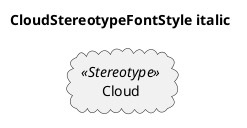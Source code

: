 @startuml
'!include ../../../plantuml-styles/plantuml-ae-skinparam-ex.iuml

skinparam CloudStereotypeFontStyle italic

title CloudStereotypeFontStyle italic

cloud Cloud <<Stereotype>>
@enduml